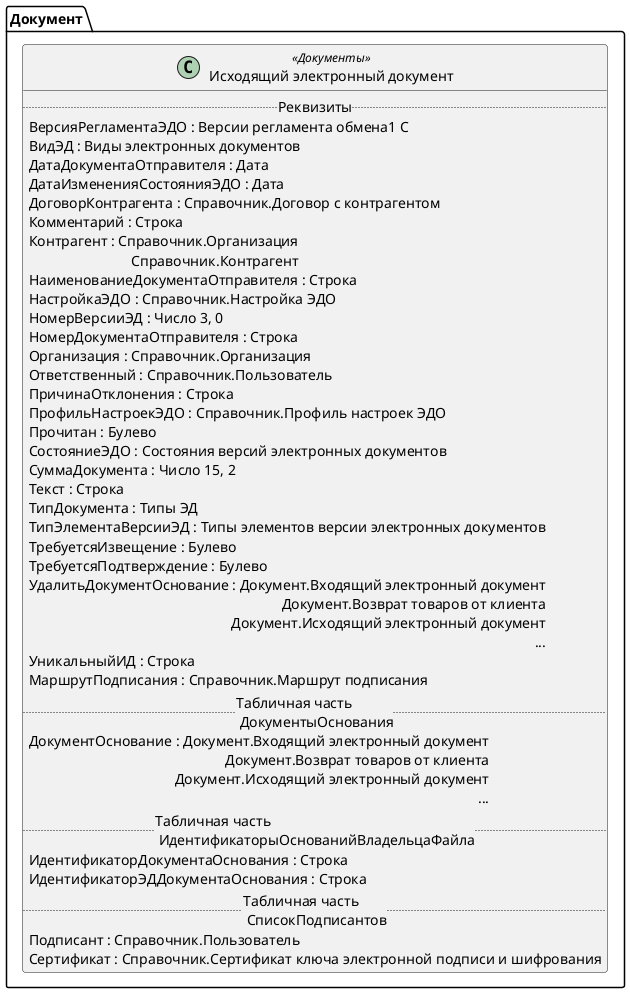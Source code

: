 ﻿@startuml ЭлектронныйДокументИсходящий
'!include templates.wsd
'..\include templates.wsd
class Документ.ЭлектронныйДокументИсходящий as "Исходящий электронный документ" <<Документы>>
{
..Реквизиты..
ВерсияРегламентаЭДО : Версии регламента обмена1 С
ВидЭД : Виды электронных документов
ДатаДокументаОтправителя : Дата
ДатаИзмененияСостоянияЭДО : Дата
ДоговорКонтрагента : Справочник.Договор с контрагентом
Комментарий : Строка
Контрагент : Справочник.Организация\rСправочник.Контрагент
НаименованиеДокументаОтправителя : Строка
НастройкаЭДО : Справочник.Настройка ЭДО
НомерВерсииЭД : Число 3, 0
НомерДокументаОтправителя : Строка
Организация : Справочник.Организация
Ответственный : Справочник.Пользователь
ПричинаОтклонения : Строка
ПрофильНастроекЭДО : Справочник.Профиль настроек ЭДО
Прочитан : Булево
СостояниеЭДО : Состояния версий электронных документов
СуммаДокумента : Число 15, 2
Текст : Строка
ТипДокумента : Типы ЭД
ТипЭлементаВерсииЭД : Типы элементов версии электронных документов
ТребуетсяИзвещение : Булево
ТребуетсяПодтверждение : Булево
УдалитьДокументОснование : Документ.Входящий электронный документ\rДокумент.Возврат товаров от клиента\rДокумент.Исходящий электронный документ\r...
УникальныйИД : Строка
МаршрутПодписания : Справочник.Маршрут подписания
..Табличная часть \n ДокументыОснования..
ДокументОснование : Документ.Входящий электронный документ\rДокумент.Возврат товаров от клиента\rДокумент.Исходящий электронный документ\r...
..Табличная часть \n ИдентификаторыОснованийВладельцаФайла..
ИдентификаторДокументаОснования : Строка
ИдентификаторЭДДокументаОснования : Строка
..Табличная часть \n СписокПодписантов..
Подписант : Справочник.Пользователь
Сертификат : Справочник.Сертификат ключа электронной подписи и шифрования
}
@enduml
